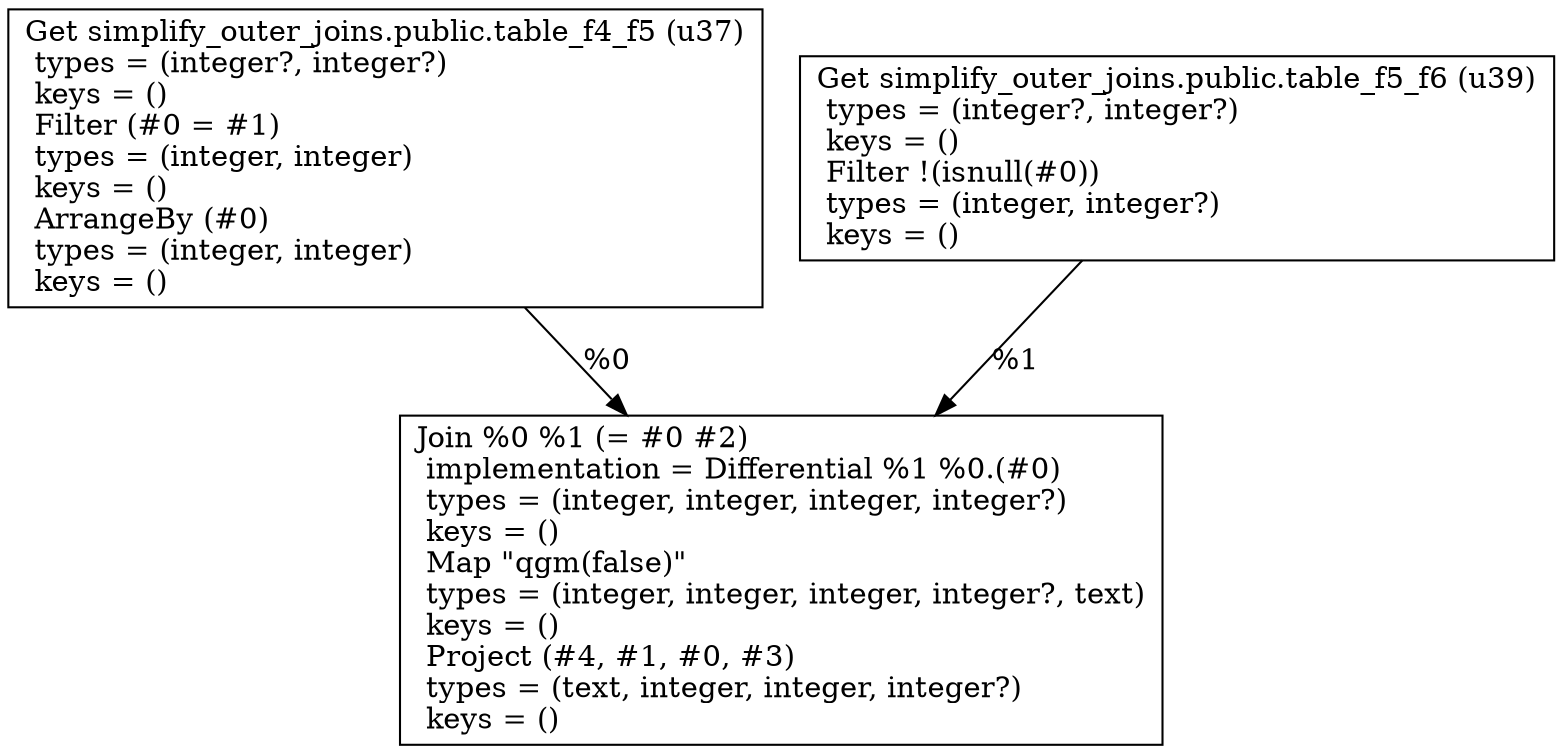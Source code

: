 digraph G {
    node0 [shape = record, label=" Get simplify_outer_joins.public.table_f4_f5 (u37)\l  types = (integer?, integer?)\l  keys = ()\l Filter (#0 = #1)\l  types = (integer, integer)\l  keys = ()\l ArrangeBy (#0)\l  types = (integer, integer)\l  keys = ()\l"]
    node1 [shape = record, label=" Get simplify_outer_joins.public.table_f5_f6 (u39)\l  types = (integer?, integer?)\l  keys = ()\l Filter !(isnull(#0))\l  types = (integer, integer?)\l  keys = ()\l"]
    node2 [shape = record, label=" Join %0 %1 (= #0 #2)\l  implementation = Differential %1 %0.(#0)\l  types = (integer, integer, integer, integer?)\l  keys = ()\l Map \"qgm(false)\"\l  types = (integer, integer, integer, integer?, text)\l  keys = ()\l Project (#4, #1, #0, #3)\l  types = (text, integer, integer, integer?)\l  keys = ()\l"]
    node1 -> node2 [label = "%1\l"]
    node0 -> node2 [label = "%0\l"]
}
